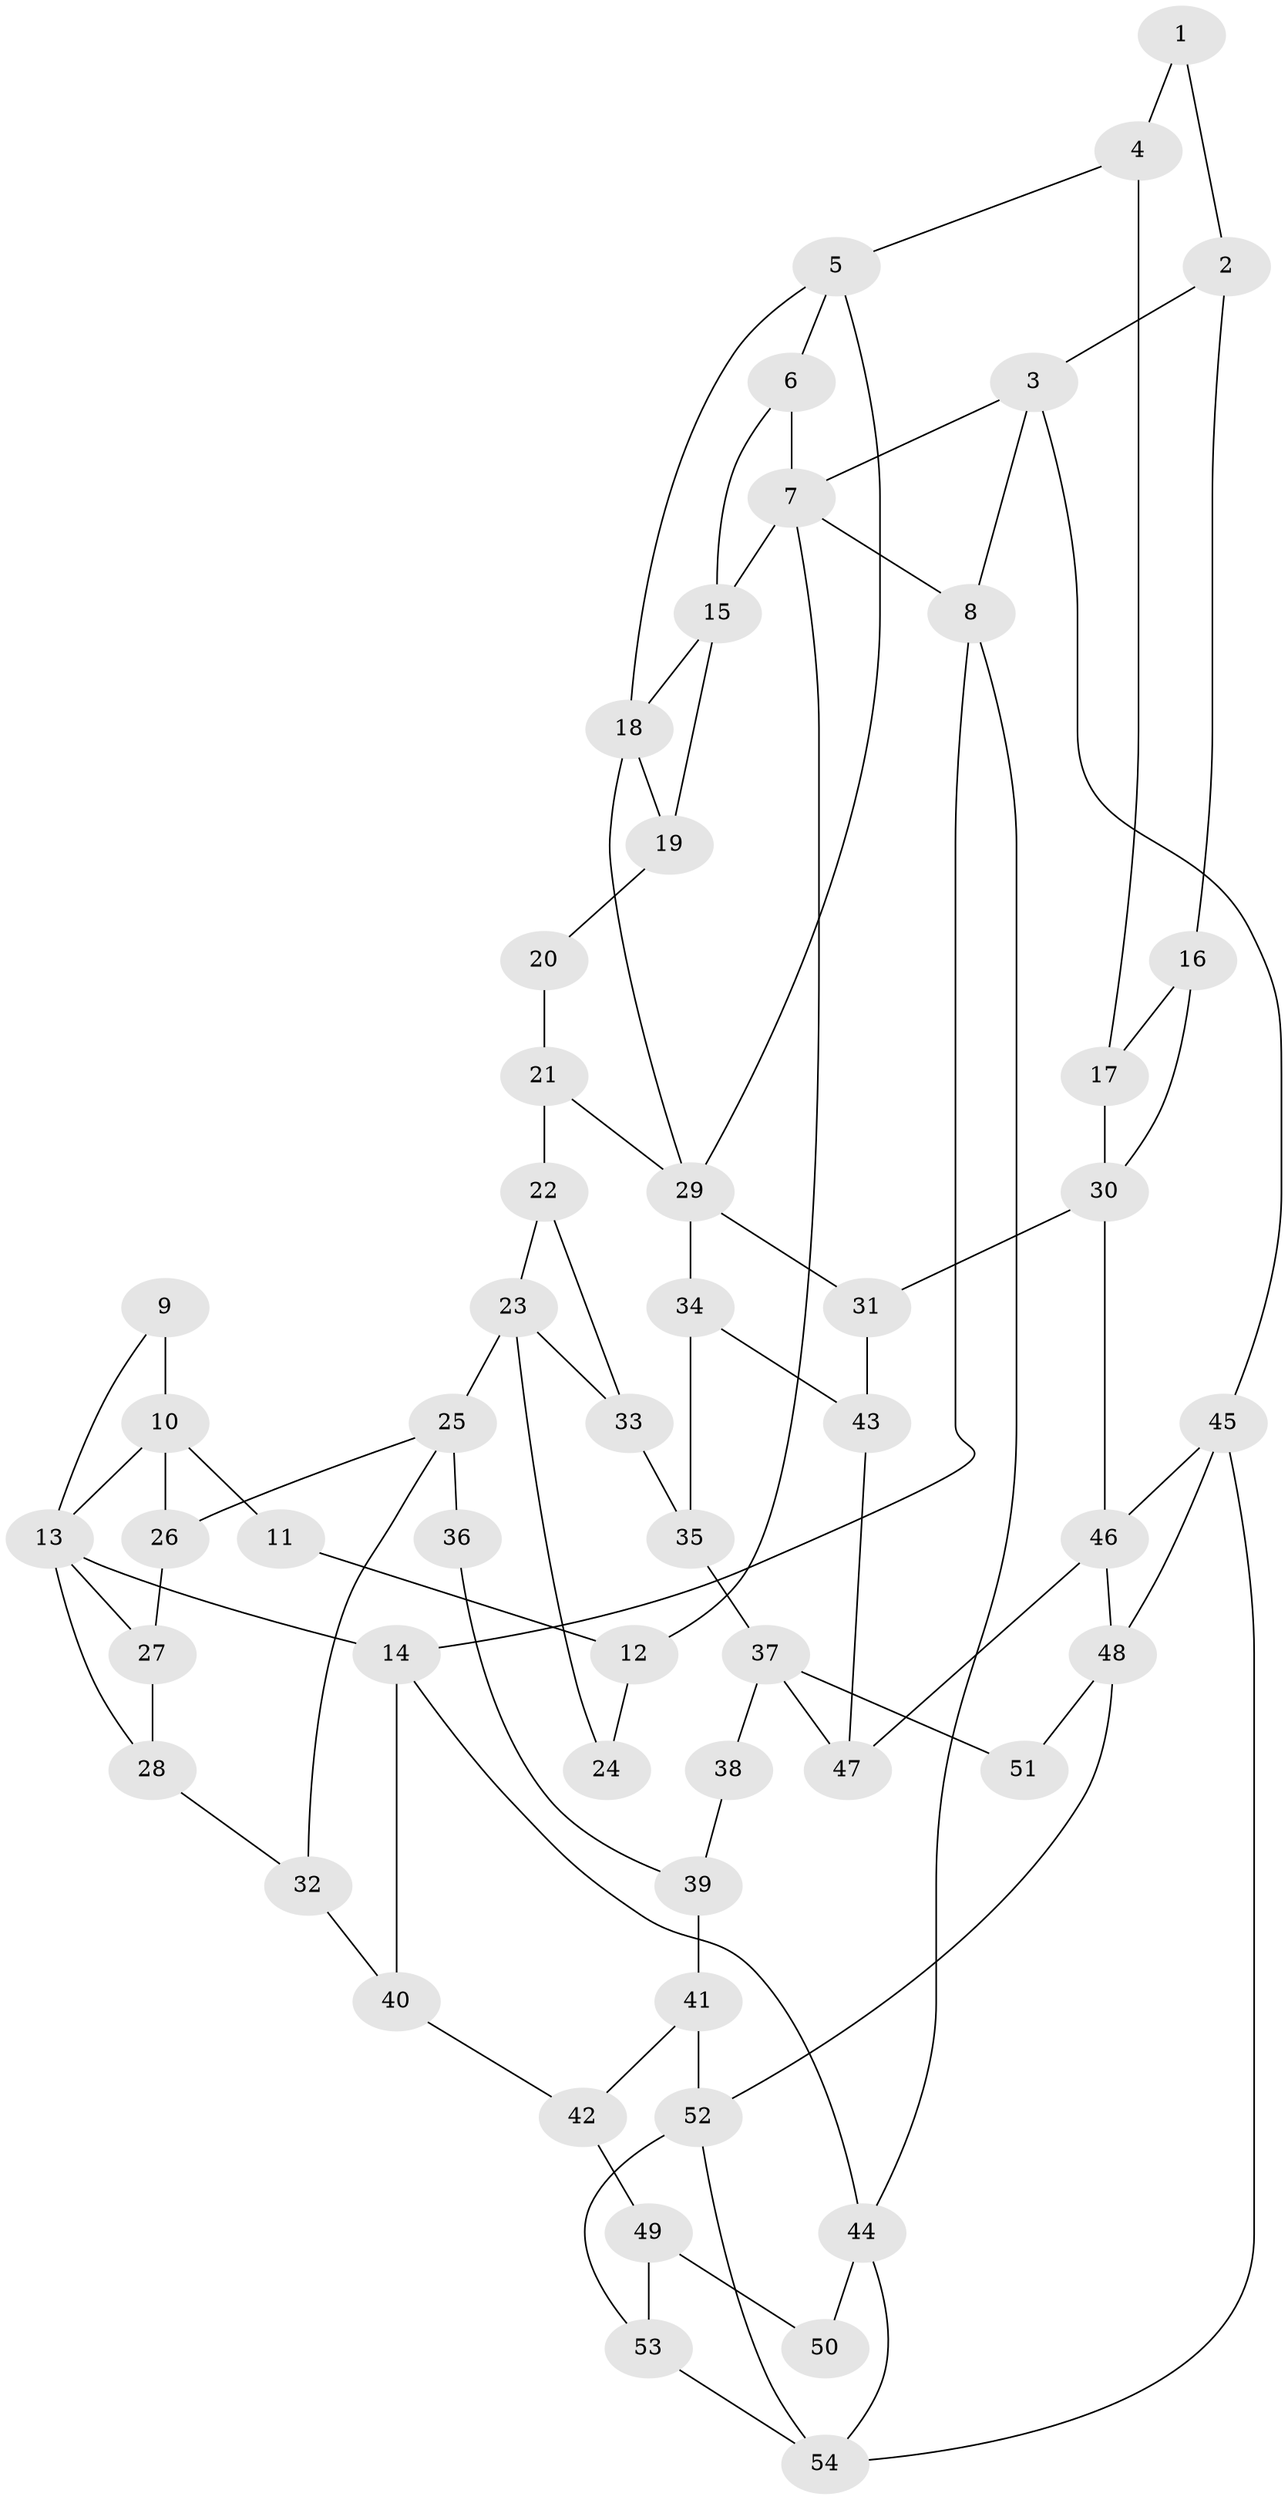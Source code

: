 // original degree distribution, {3: 0.028037383177570093, 5: 0.5700934579439252, 6: 0.19626168224299065, 4: 0.205607476635514}
// Generated by graph-tools (version 1.1) at 2025/54/03/04/25 22:54:31]
// undirected, 54 vertices, 88 edges
graph export_dot {
  node [color=gray90,style=filled];
  1;
  2;
  3;
  4;
  5;
  6;
  7;
  8;
  9;
  10;
  11;
  12;
  13;
  14;
  15;
  16;
  17;
  18;
  19;
  20;
  21;
  22;
  23;
  24;
  25;
  26;
  27;
  28;
  29;
  30;
  31;
  32;
  33;
  34;
  35;
  36;
  37;
  38;
  39;
  40;
  41;
  42;
  43;
  44;
  45;
  46;
  47;
  48;
  49;
  50;
  51;
  52;
  53;
  54;
  1 -- 2 [weight=1.0];
  1 -- 4 [weight=1.0];
  2 -- 3 [weight=1.0];
  2 -- 16 [weight=1.0];
  3 -- 7 [weight=1.0];
  3 -- 8 [weight=1.0];
  3 -- 45 [weight=1.0];
  4 -- 5 [weight=1.0];
  4 -- 17 [weight=1.0];
  5 -- 6 [weight=1.0];
  5 -- 18 [weight=1.0];
  5 -- 29 [weight=1.0];
  6 -- 7 [weight=1.0];
  6 -- 15 [weight=1.0];
  7 -- 8 [weight=1.0];
  7 -- 12 [weight=1.0];
  7 -- 15 [weight=1.0];
  8 -- 14 [weight=1.0];
  8 -- 44 [weight=1.0];
  9 -- 10 [weight=2.0];
  9 -- 13 [weight=1.0];
  10 -- 11 [weight=2.0];
  10 -- 13 [weight=1.0];
  10 -- 26 [weight=1.0];
  11 -- 12 [weight=1.0];
  12 -- 24 [weight=1.0];
  13 -- 14 [weight=2.0];
  13 -- 27 [weight=1.0];
  13 -- 28 [weight=1.0];
  14 -- 40 [weight=1.0];
  14 -- 44 [weight=1.0];
  15 -- 18 [weight=1.0];
  15 -- 19 [weight=2.0];
  16 -- 17 [weight=1.0];
  16 -- 30 [weight=1.0];
  17 -- 30 [weight=1.0];
  18 -- 19 [weight=2.0];
  18 -- 29 [weight=1.0];
  19 -- 20 [weight=2.0];
  20 -- 21 [weight=1.0];
  21 -- 22 [weight=1.0];
  21 -- 29 [weight=1.0];
  22 -- 23 [weight=1.0];
  22 -- 33 [weight=1.0];
  23 -- 24 [weight=2.0];
  23 -- 25 [weight=2.0];
  23 -- 33 [weight=1.0];
  25 -- 26 [weight=1.0];
  25 -- 32 [weight=1.0];
  25 -- 36 [weight=2.0];
  26 -- 27 [weight=1.0];
  27 -- 28 [weight=1.0];
  28 -- 32 [weight=1.0];
  29 -- 31 [weight=1.0];
  29 -- 34 [weight=1.0];
  30 -- 31 [weight=2.0];
  30 -- 46 [weight=2.0];
  31 -- 43 [weight=1.0];
  32 -- 40 [weight=1.0];
  33 -- 35 [weight=1.0];
  34 -- 35 [weight=1.0];
  34 -- 43 [weight=1.0];
  35 -- 37 [weight=1.0];
  36 -- 39 [weight=1.0];
  37 -- 38 [weight=2.0];
  37 -- 47 [weight=1.0];
  37 -- 51 [weight=2.0];
  38 -- 39 [weight=2.0];
  39 -- 41 [weight=2.0];
  40 -- 42 [weight=1.0];
  41 -- 42 [weight=1.0];
  41 -- 52 [weight=2.0];
  42 -- 49 [weight=1.0];
  43 -- 47 [weight=1.0];
  44 -- 50 [weight=1.0];
  44 -- 54 [weight=1.0];
  45 -- 46 [weight=1.0];
  45 -- 48 [weight=1.0];
  45 -- 54 [weight=1.0];
  46 -- 47 [weight=1.0];
  46 -- 48 [weight=1.0];
  48 -- 51 [weight=1.0];
  48 -- 52 [weight=2.0];
  49 -- 50 [weight=2.0];
  49 -- 53 [weight=1.0];
  52 -- 53 [weight=1.0];
  52 -- 54 [weight=1.0];
  53 -- 54 [weight=1.0];
}
